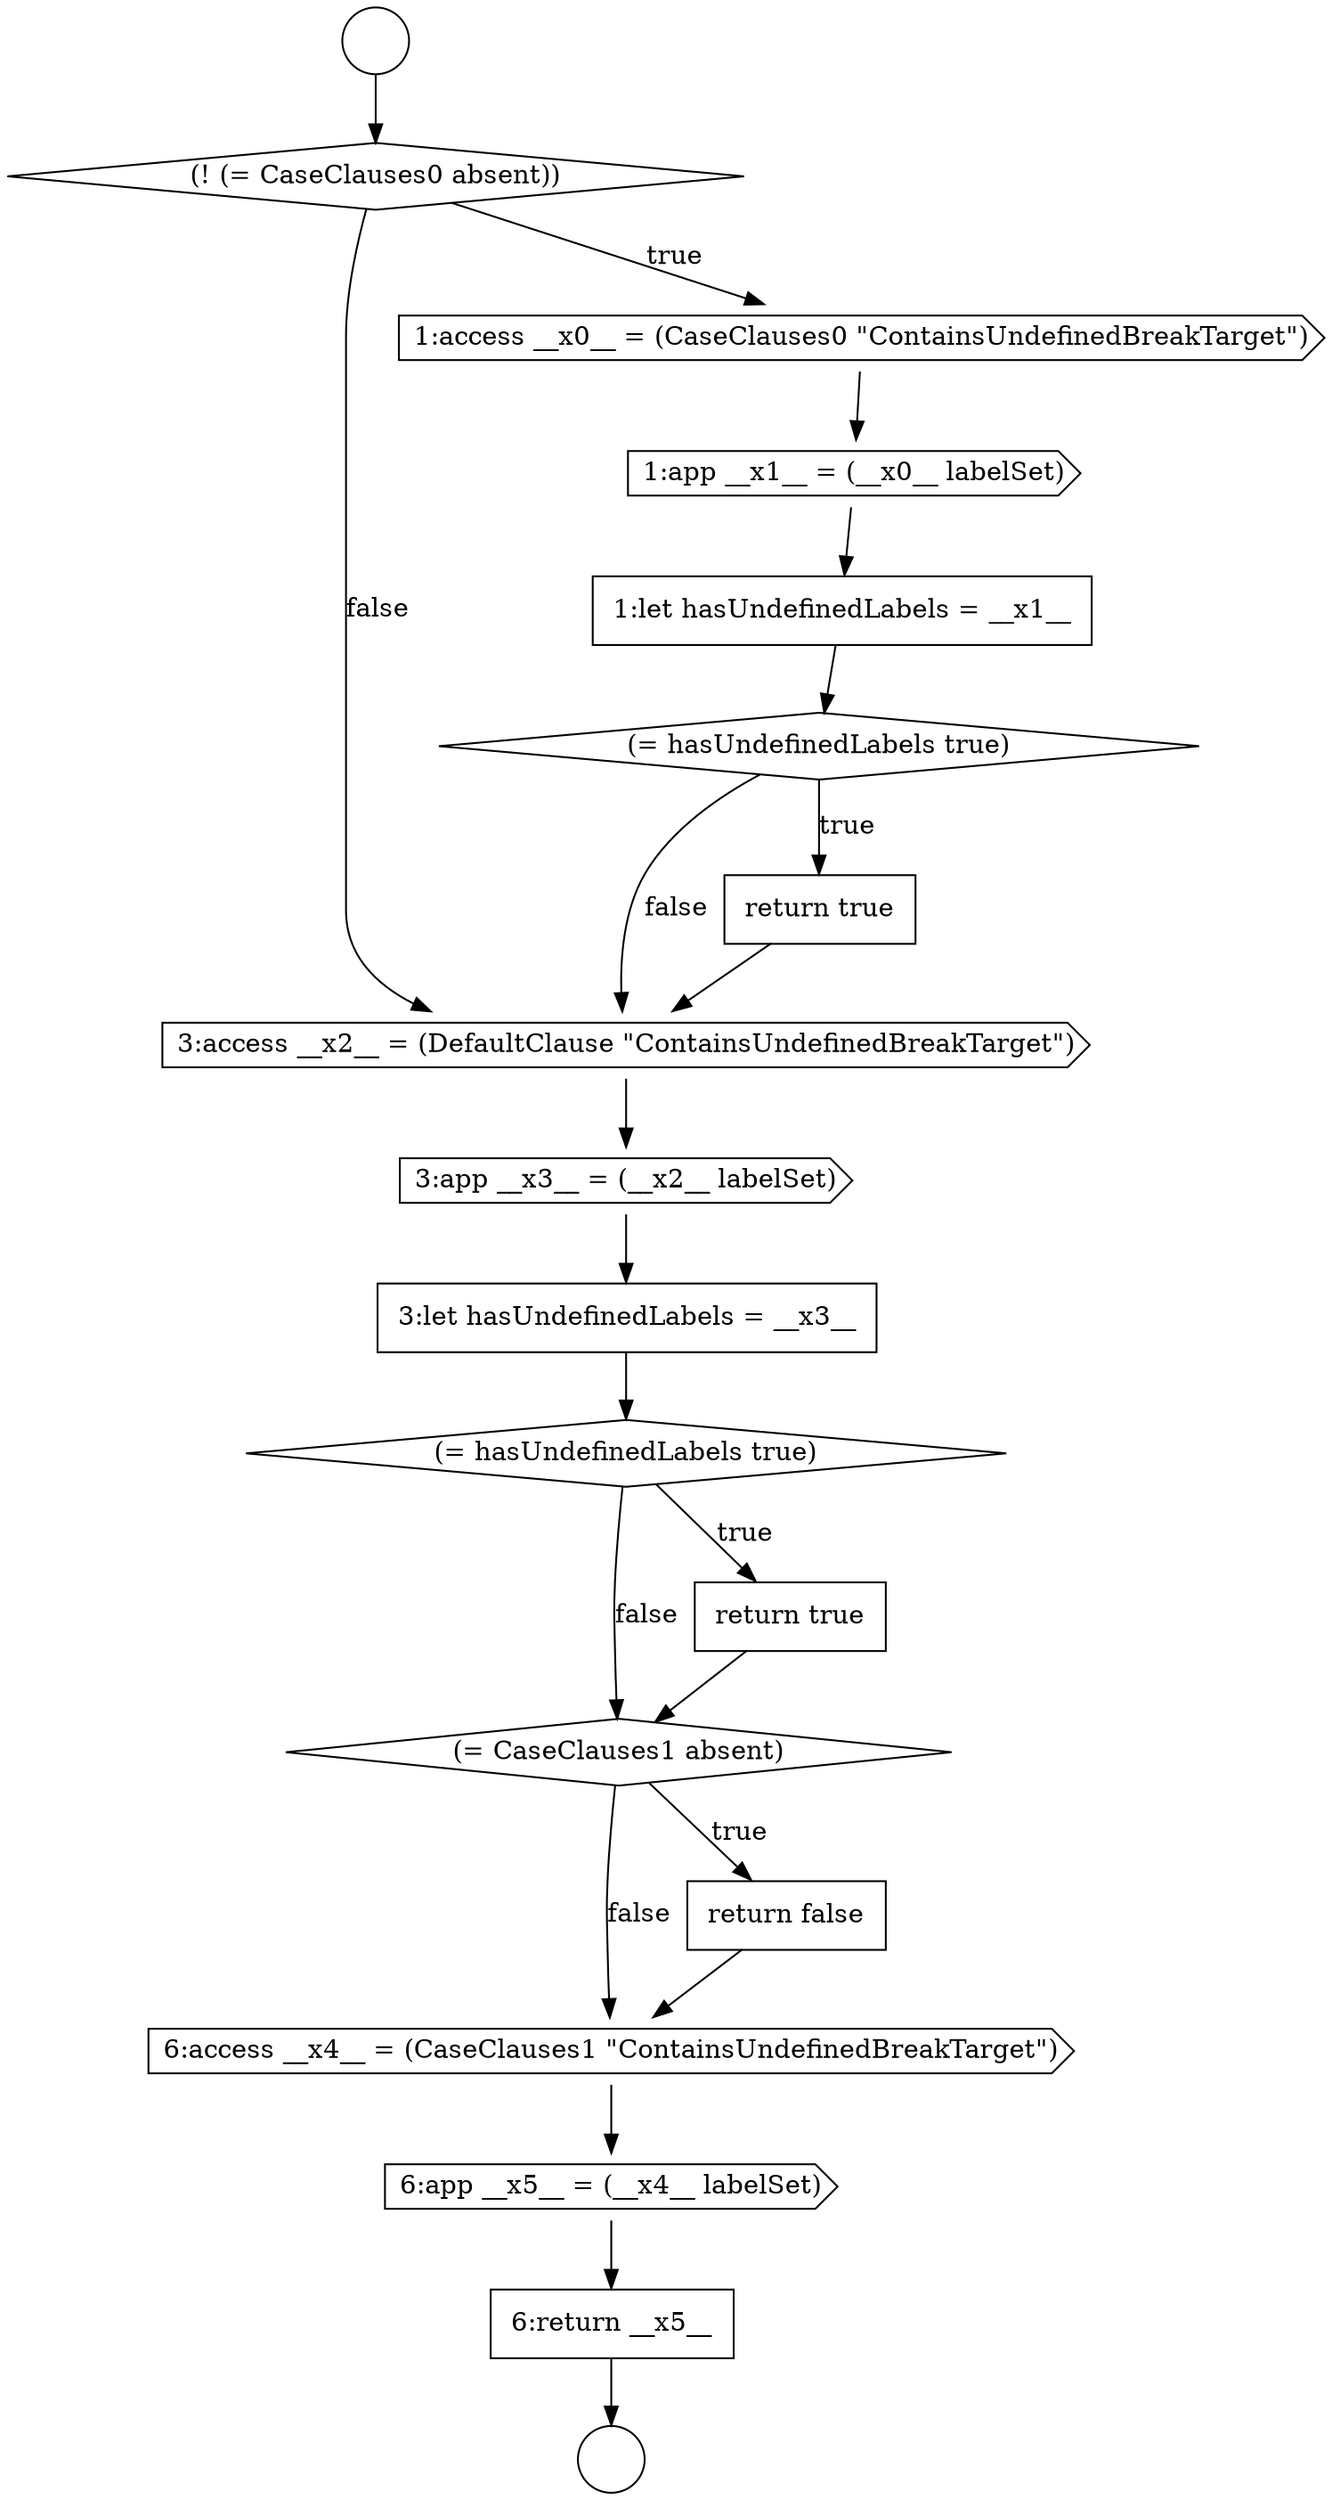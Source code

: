 digraph {
  node8129 [shape=cds, label=<<font color="black">3:access __x2__ = (DefaultClause &quot;ContainsUndefinedBreakTarget&quot;)</font>> color="black" fillcolor="white" style=filled]
  node8123 [shape=diamond, label=<<font color="black">(! (= CaseClauses0 absent))</font>> color="black" fillcolor="white" style=filled]
  node8136 [shape=cds, label=<<font color="black">6:access __x4__ = (CaseClauses1 &quot;ContainsUndefinedBreakTarget&quot;)</font>> color="black" fillcolor="white" style=filled]
  node8138 [shape=none, margin=0, label=<<font color="black">
    <table border="0" cellborder="1" cellspacing="0" cellpadding="10">
      <tr><td align="left">6:return __x5__</td></tr>
    </table>
  </font>> color="black" fillcolor="white" style=filled]
  node8132 [shape=diamond, label=<<font color="black">(= hasUndefinedLabels true)</font>> color="black" fillcolor="white" style=filled]
  node8137 [shape=cds, label=<<font color="black">6:app __x5__ = (__x4__ labelSet)</font>> color="black" fillcolor="white" style=filled]
  node8127 [shape=diamond, label=<<font color="black">(= hasUndefinedLabels true)</font>> color="black" fillcolor="white" style=filled]
  node8124 [shape=cds, label=<<font color="black">1:access __x0__ = (CaseClauses0 &quot;ContainsUndefinedBreakTarget&quot;)</font>> color="black" fillcolor="white" style=filled]
  node8135 [shape=none, margin=0, label=<<font color="black">
    <table border="0" cellborder="1" cellspacing="0" cellpadding="10">
      <tr><td align="left">return false</td></tr>
    </table>
  </font>> color="black" fillcolor="white" style=filled]
  node8131 [shape=none, margin=0, label=<<font color="black">
    <table border="0" cellborder="1" cellspacing="0" cellpadding="10">
      <tr><td align="left">3:let hasUndefinedLabels = __x3__</td></tr>
    </table>
  </font>> color="black" fillcolor="white" style=filled]
  node8128 [shape=none, margin=0, label=<<font color="black">
    <table border="0" cellborder="1" cellspacing="0" cellpadding="10">
      <tr><td align="left">return true</td></tr>
    </table>
  </font>> color="black" fillcolor="white" style=filled]
  node8134 [shape=diamond, label=<<font color="black">(= CaseClauses1 absent)</font>> color="black" fillcolor="white" style=filled]
  node8133 [shape=none, margin=0, label=<<font color="black">
    <table border="0" cellborder="1" cellspacing="0" cellpadding="10">
      <tr><td align="left">return true</td></tr>
    </table>
  </font>> color="black" fillcolor="white" style=filled]
  node8122 [shape=circle label=" " color="black" fillcolor="white" style=filled]
  node8121 [shape=circle label=" " color="black" fillcolor="white" style=filled]
  node8126 [shape=none, margin=0, label=<<font color="black">
    <table border="0" cellborder="1" cellspacing="0" cellpadding="10">
      <tr><td align="left">1:let hasUndefinedLabels = __x1__</td></tr>
    </table>
  </font>> color="black" fillcolor="white" style=filled]
  node8125 [shape=cds, label=<<font color="black">1:app __x1__ = (__x0__ labelSet)</font>> color="black" fillcolor="white" style=filled]
  node8130 [shape=cds, label=<<font color="black">3:app __x3__ = (__x2__ labelSet)</font>> color="black" fillcolor="white" style=filled]
  node8136 -> node8137 [ color="black"]
  node8129 -> node8130 [ color="black"]
  node8130 -> node8131 [ color="black"]
  node8132 -> node8133 [label=<<font color="black">true</font>> color="black"]
  node8132 -> node8134 [label=<<font color="black">false</font>> color="black"]
  node8124 -> node8125 [ color="black"]
  node8126 -> node8127 [ color="black"]
  node8137 -> node8138 [ color="black"]
  node8125 -> node8126 [ color="black"]
  node8138 -> node8122 [ color="black"]
  node8134 -> node8135 [label=<<font color="black">true</font>> color="black"]
  node8134 -> node8136 [label=<<font color="black">false</font>> color="black"]
  node8127 -> node8128 [label=<<font color="black">true</font>> color="black"]
  node8127 -> node8129 [label=<<font color="black">false</font>> color="black"]
  node8131 -> node8132 [ color="black"]
  node8135 -> node8136 [ color="black"]
  node8128 -> node8129 [ color="black"]
  node8133 -> node8134 [ color="black"]
  node8121 -> node8123 [ color="black"]
  node8123 -> node8124 [label=<<font color="black">true</font>> color="black"]
  node8123 -> node8129 [label=<<font color="black">false</font>> color="black"]
}
